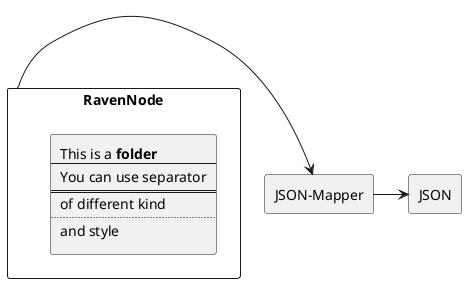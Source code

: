 @startuml


rectangle RavenNode {

rectangle rect [
This is a <b>folder
----
You can use separator
====
of different kind
....
and style
]


}

rectangle "JSON-Mapper" {
}

rectangle "JSON" {
}
RavenNode -> "JSON-Mapper"

"JSON-Mapper" -> "JSON"
@enduml



